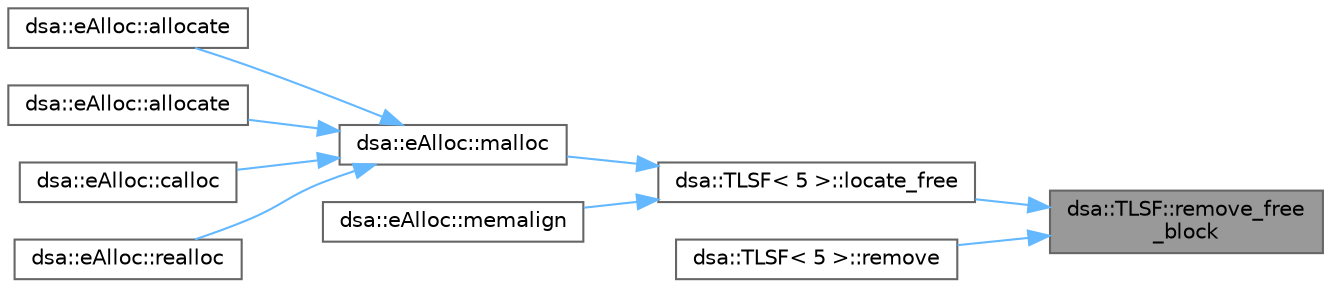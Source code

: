 digraph "dsa::TLSF::remove_free_block"
{
 // LATEX_PDF_SIZE
  bgcolor="transparent";
  edge [fontname=Helvetica,fontsize=10,labelfontname=Helvetica,labelfontsize=10];
  node [fontname=Helvetica,fontsize=10,shape=box,height=0.2,width=0.4];
  rankdir="RL";
  Node1 [id="Node000001",label="dsa::TLSF::remove_free\l_block",height=0.2,width=0.4,color="gray40", fillcolor="grey60", style="filled", fontcolor="black",tooltip=" "];
  Node1 -> Node2 [id="edge1_Node000001_Node000002",dir="back",color="steelblue1",style="solid",tooltip=" "];
  Node2 [id="Node000002",label="dsa::TLSF\< 5 \>::locate_free",height=0.2,width=0.4,color="grey40", fillcolor="white", style="filled",URL="$classdsa_1_1_t_l_s_f.html#afacb1adf4c48b2d06cafaa71b9f884d9",tooltip=" "];
  Node2 -> Node3 [id="edge2_Node000002_Node000003",dir="back",color="steelblue1",style="solid",tooltip=" "];
  Node3 [id="Node000003",label="dsa::eAlloc::malloc",height=0.2,width=0.4,color="grey40", fillcolor="white", style="filled",URL="$classdsa_1_1e_alloc.html#a5faaeb302c059421ca82cfc7db8e9879",tooltip="Allocates a block of memory of the specified size."];
  Node3 -> Node4 [id="edge3_Node000003_Node000004",dir="back",color="steelblue1",style="solid",tooltip=" "];
  Node4 [id="Node000004",label="dsa::eAlloc::allocate",height=0.2,width=0.4,color="grey40", fillcolor="white", style="filled",URL="$classdsa_1_1e_alloc.html#a3cbe14b74b41cd912af2c4c2b277196b",tooltip="Allocates memory for an object and constructs it with arguments."];
  Node3 -> Node5 [id="edge4_Node000003_Node000005",dir="back",color="steelblue1",style="solid",tooltip=" "];
  Node5 [id="Node000005",label="dsa::eAlloc::allocate",height=0.2,width=0.4,color="grey40", fillcolor="white", style="filled",URL="$classdsa_1_1e_alloc.html#a1c4355fbb45c0c0876a97a1bb2515f68",tooltip="Allocates memory for an object and constructs it by copying."];
  Node3 -> Node6 [id="edge5_Node000003_Node000006",dir="back",color="steelblue1",style="solid",tooltip=" "];
  Node6 [id="Node000006",label="dsa::eAlloc::calloc",height=0.2,width=0.4,color="grey40", fillcolor="white", style="filled",URL="$classdsa_1_1e_alloc.html#a01a9d3be9b919029d0d5bda73f56757c",tooltip="Allocates memory for an array and initializes it to zero."];
  Node3 -> Node7 [id="edge6_Node000003_Node000007",dir="back",color="steelblue1",style="solid",tooltip=" "];
  Node7 [id="Node000007",label="dsa::eAlloc::realloc",height=0.2,width=0.4,color="grey40", fillcolor="white", style="filled",URL="$classdsa_1_1e_alloc.html#a56c8d1f3e2368a15361968596b335eeb",tooltip="Reallocates a memory block to a new size."];
  Node2 -> Node8 [id="edge7_Node000002_Node000008",dir="back",color="steelblue1",style="solid",tooltip=" "];
  Node8 [id="Node000008",label="dsa::eAlloc::memalign",height=0.2,width=0.4,color="grey40", fillcolor="white", style="filled",URL="$classdsa_1_1e_alloc.html#ad55296e9a38ece48f061fd23b8fb1738",tooltip="Allocates a memory block with specified alignment and size."];
  Node1 -> Node9 [id="edge8_Node000001_Node000009",dir="back",color="steelblue1",style="solid",tooltip=" "];
  Node9 [id="Node000009",label="dsa::TLSF\< 5 \>::remove",height=0.2,width=0.4,color="grey40", fillcolor="white", style="filled",URL="$classdsa_1_1_t_l_s_f.html#a0618f620681909344d8bcef6844a02c8",tooltip=" "];
}
